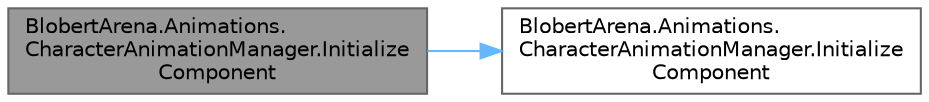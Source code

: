 digraph "BlobertArena.Animations.CharacterAnimationManager.InitializeComponent"
{
 // LATEX_PDF_SIZE
  bgcolor="transparent";
  edge [fontname=Helvetica,fontsize=10,labelfontname=Helvetica,labelfontsize=10];
  node [fontname=Helvetica,fontsize=10,shape=box,height=0.2,width=0.4];
  rankdir="LR";
  Node1 [id="Node000001",label="BlobertArena.Animations.\lCharacterAnimationManager.Initialize\lComponent",height=0.2,width=0.4,color="gray40", fillcolor="grey60", style="filled", fontcolor="black",tooltip="Initializes the component with the given sprites list and character type."];
  Node1 -> Node2 [id="edge1_Node000001_Node000002",color="steelblue1",style="solid",tooltip=" "];
  Node2 [id="Node000002",label="BlobertArena.Animations.\lCharacterAnimationManager.Initialize\lComponent",height=0.2,width=0.4,color="grey40", fillcolor="white", style="filled",URL="$class_blobert_arena_1_1_animations_1_1_character_animation_manager.html#a28b812c4011db3e8b8bd9e733463caf4",tooltip="Initializes the component with the given texture inputs and character type."];
}
